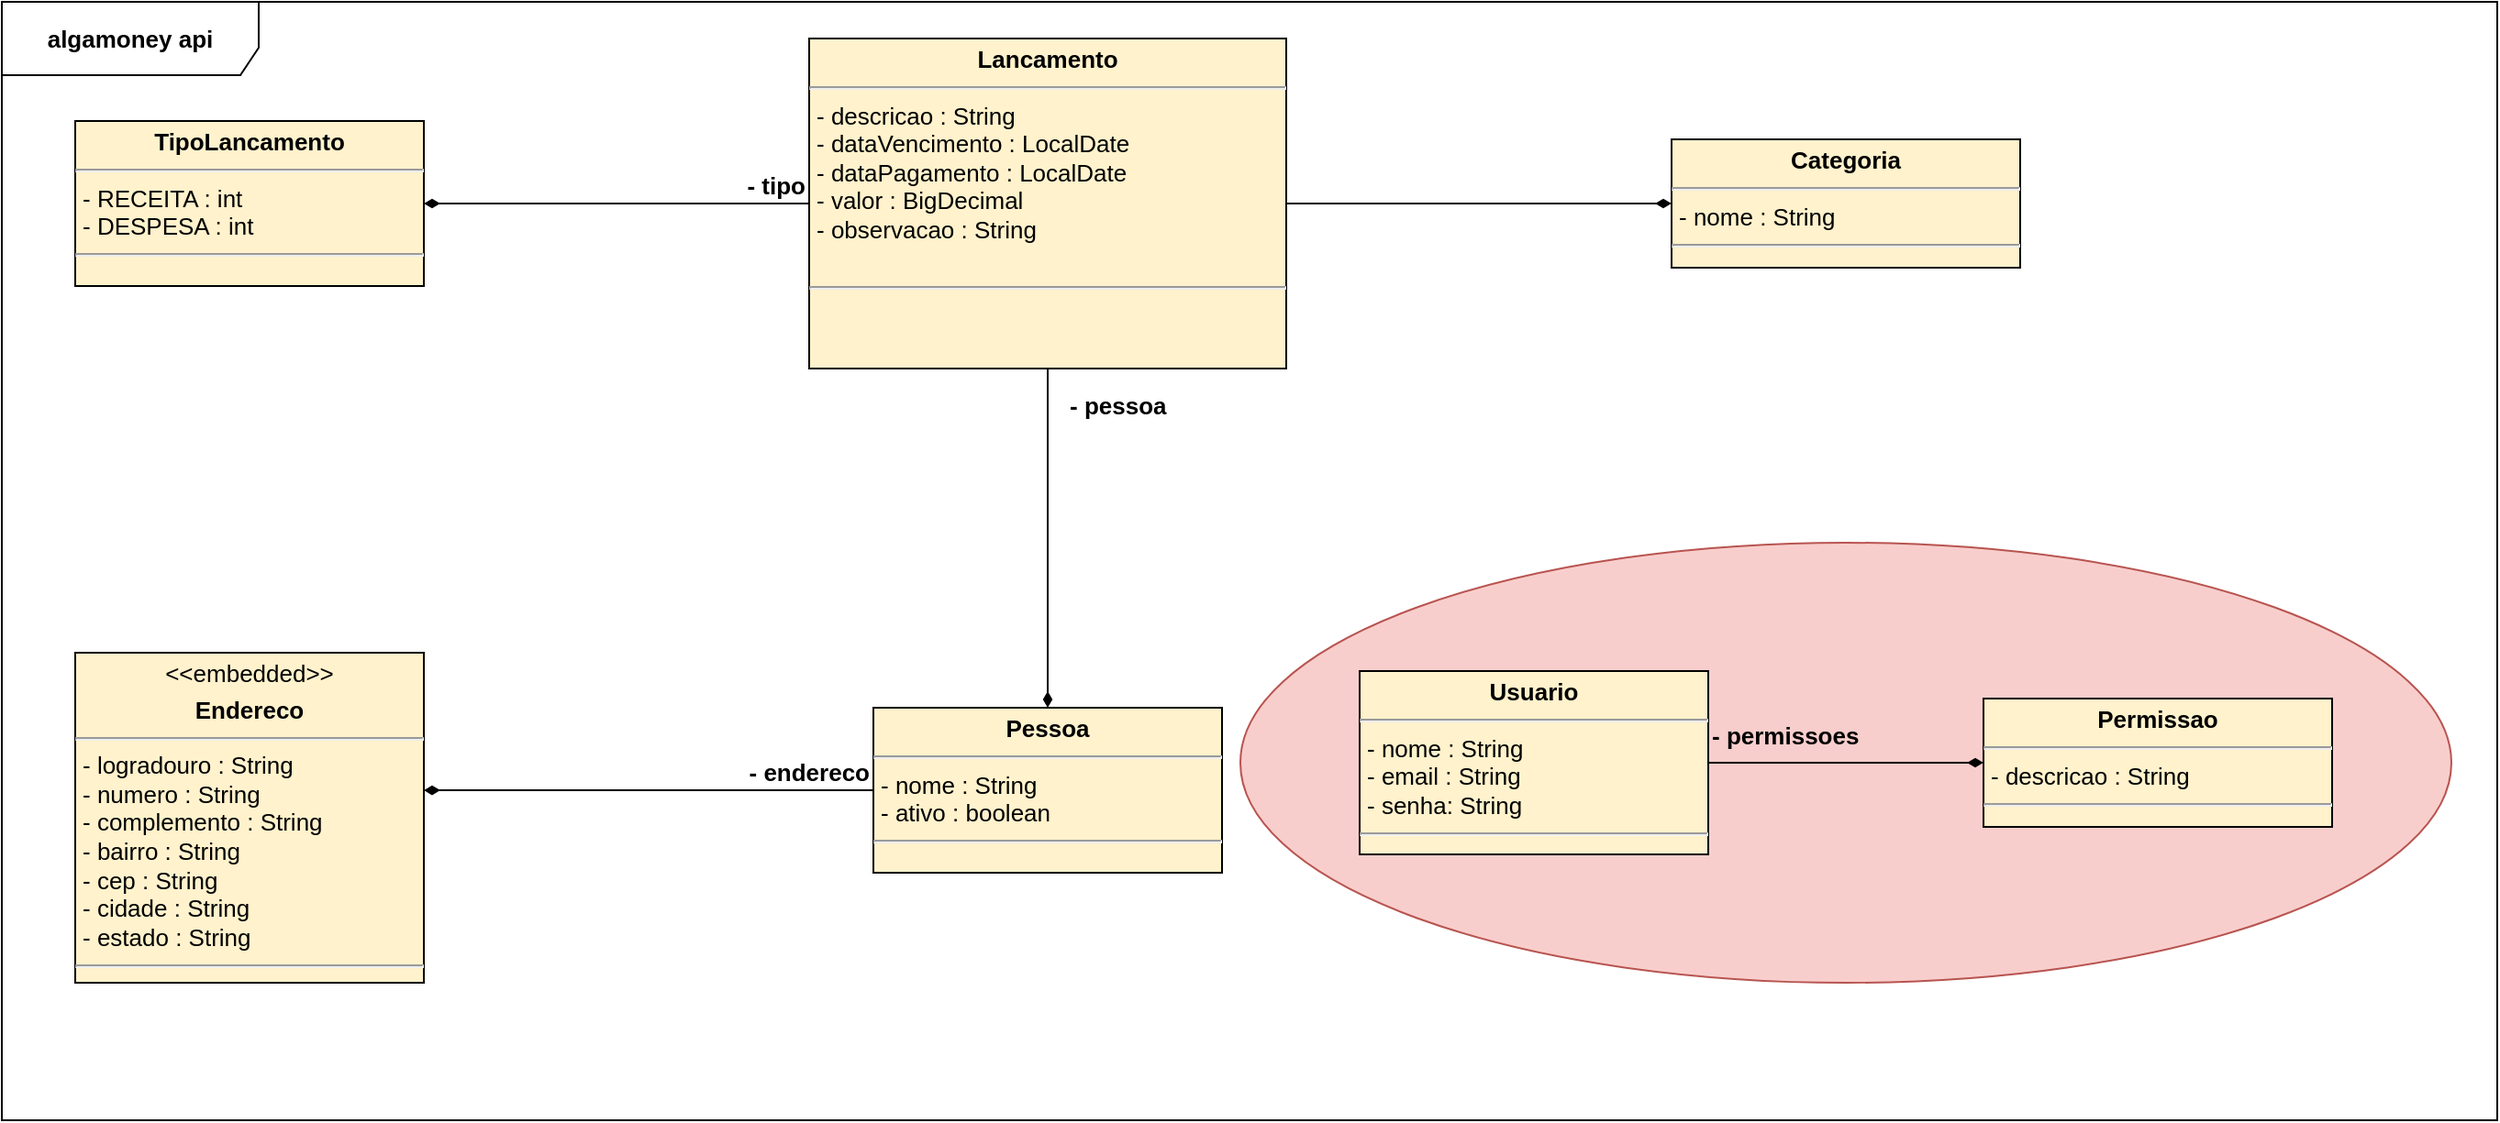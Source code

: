 <mxfile version="14.4.2" type="device"><diagram id="ncuHzBbxJ_5knfSoIQrn" name="Página-1"><mxGraphModel dx="2844" dy="1616" grid="1" gridSize="10" guides="1" tooltips="1" connect="1" arrows="1" fold="1" page="1" pageScale="1" pageWidth="827" pageHeight="1169" math="0" shadow="0"><root><mxCell id="0"/><mxCell id="1" parent="0"/><mxCell id="CHXhr2YtQ0jHyPZLbdqL-55" value="&lt;b&gt;algamoney api&lt;/b&gt;" style="shape=umlFrame;whiteSpace=wrap;html=1;rounded=0;shadow=0;glass=0;sketch=0;strokeColor=#000000;strokeWidth=1;fillColor=none;gradientColor=none;fontSize=13;align=center;width=140;height=40;" vertex="1" parent="1"><mxGeometry x="10" y="80" width="1360" height="610" as="geometry"/></mxCell><mxCell id="CHXhr2YtQ0jHyPZLbdqL-40" value="&lt;p style=&quot;margin: 4px 0px 0px; text-align: center; font-size: 13px;&quot;&gt;&lt;b style=&quot;font-size: 13px;&quot;&gt;Categoria&lt;/b&gt;&lt;/p&gt;&lt;hr style=&quot;font-size: 13px;&quot;&gt;&lt;p style=&quot;margin: 0px 0px 0px 4px; font-size: 13px;&quot;&gt;- nome : String&lt;br style=&quot;font-size: 13px;&quot;&gt;&lt;/p&gt;&lt;hr style=&quot;font-size: 13px;&quot;&gt;&lt;p style=&quot;margin: 0px 0px 0px 4px; font-size: 13px;&quot;&gt;&lt;br style=&quot;font-size: 13px;&quot;&gt;&lt;/p&gt;" style="verticalAlign=top;align=left;overflow=fill;fontSize=13;fontFamily=Helvetica;html=1;rounded=0;shadow=0;glass=0;sketch=0;strokeWidth=1;fillColor=#fff2cc;" vertex="1" parent="1"><mxGeometry x="920" y="155" width="190" height="70" as="geometry"/></mxCell><mxCell id="CHXhr2YtQ0jHyPZLbdqL-42" style="edgeStyle=orthogonalEdgeStyle;rounded=0;orthogonalLoop=1;jettySize=auto;html=1;endArrow=diamondThin;endFill=1;fontSize=13;" edge="1" parent="1" source="CHXhr2YtQ0jHyPZLbdqL-41" target="CHXhr2YtQ0jHyPZLbdqL-40"><mxGeometry relative="1" as="geometry"/></mxCell><mxCell id="CHXhr2YtQ0jHyPZLbdqL-48" style="edgeStyle=orthogonalEdgeStyle;rounded=0;orthogonalLoop=1;jettySize=auto;html=1;endArrow=diamondThin;endFill=1;fontSize=13;" edge="1" parent="1" source="CHXhr2YtQ0jHyPZLbdqL-41" target="CHXhr2YtQ0jHyPZLbdqL-45"><mxGeometry relative="1" as="geometry"/></mxCell><mxCell id="CHXhr2YtQ0jHyPZLbdqL-52" style="edgeStyle=orthogonalEdgeStyle;rounded=0;orthogonalLoop=1;jettySize=auto;html=1;endArrow=diamondThin;endFill=1;fontSize=13;" edge="1" parent="1" source="CHXhr2YtQ0jHyPZLbdqL-41" target="CHXhr2YtQ0jHyPZLbdqL-51"><mxGeometry relative="1" as="geometry"/></mxCell><mxCell id="CHXhr2YtQ0jHyPZLbdqL-41" value="&lt;p style=&quot;margin: 4px 0px 0px; text-align: center; font-size: 13px;&quot;&gt;&lt;b style=&quot;font-size: 13px;&quot;&gt;Lancamento&lt;/b&gt;&lt;/p&gt;&lt;hr style=&quot;font-size: 13px;&quot;&gt;&lt;p style=&quot;margin: 0px 0px 0px 4px; font-size: 13px;&quot;&gt;- descricao : String&lt;br style=&quot;font-size: 13px;&quot;&gt;&lt;/p&gt;&lt;p style=&quot;margin: 0px 0px 0px 4px; font-size: 13px;&quot;&gt;- dataVencimento : LocalDate&lt;/p&gt;&lt;p style=&quot;margin: 0px 0px 0px 4px; font-size: 13px;&quot;&gt;- dataPagamento : LocalDate&lt;/p&gt;&lt;p style=&quot;margin: 0px 0px 0px 4px; font-size: 13px;&quot;&gt;- valor : BigDecimal&lt;/p&gt;&lt;p style=&quot;margin: 0px 0px 0px 4px; font-size: 13px;&quot;&gt;- observacao : String&lt;/p&gt;&lt;p style=&quot;margin: 0px 0px 0px 4px; font-size: 13px;&quot;&gt;&lt;br style=&quot;font-size: 13px;&quot;&gt;&lt;/p&gt;&lt;hr style=&quot;font-size: 13px;&quot;&gt;&lt;p style=&quot;margin: 0px 0px 0px 4px; font-size: 13px;&quot;&gt;&lt;br style=&quot;font-size: 13px;&quot;&gt;&lt;/p&gt;" style="verticalAlign=top;align=left;overflow=fill;fontSize=13;fontFamily=Helvetica;html=1;rounded=0;shadow=0;glass=0;sketch=0;strokeWidth=1;fillColor=#fff2cc;horizontal=1;spacingTop=0;" vertex="1" parent="1"><mxGeometry x="450" y="100" width="260" height="180" as="geometry"/></mxCell><mxCell id="CHXhr2YtQ0jHyPZLbdqL-47" style="edgeStyle=orthogonalEdgeStyle;rounded=0;orthogonalLoop=1;jettySize=auto;html=1;entryX=1;entryY=0.417;entryDx=0;entryDy=0;entryPerimeter=0;endArrow=diamondThin;endFill=1;fontSize=13;" edge="1" parent="1" source="CHXhr2YtQ0jHyPZLbdqL-45" target="CHXhr2YtQ0jHyPZLbdqL-46"><mxGeometry relative="1" as="geometry"/></mxCell><mxCell id="CHXhr2YtQ0jHyPZLbdqL-45" value="&lt;p style=&quot;margin: 4px 0px 0px ; text-align: center ; font-size: 13px&quot;&gt;&lt;b style=&quot;font-size: 13px&quot;&gt;Pessoa&lt;/b&gt;&lt;/p&gt;&lt;hr style=&quot;font-size: 13px&quot;&gt;&lt;p style=&quot;margin: 0px 0px 0px 4px ; font-size: 13px&quot;&gt;- nome : String&lt;br style=&quot;font-size: 13px&quot;&gt;&lt;/p&gt;&lt;p style=&quot;margin: 0px 0px 0px 4px ; font-size: 13px&quot;&gt;- ativo : boolean&lt;/p&gt;&lt;hr style=&quot;font-size: 13px&quot;&gt;&lt;p style=&quot;margin: 0px 0px 0px 4px ; font-size: 13px&quot;&gt;&lt;br style=&quot;font-size: 13px&quot;&gt;&lt;/p&gt;" style="verticalAlign=top;align=left;overflow=fill;fontSize=13;fontFamily=Helvetica;html=1;rounded=0;shadow=0;glass=0;sketch=0;strokeWidth=1;fillColor=#fff2cc;" vertex="1" parent="1"><mxGeometry x="485" y="465" width="190" height="90" as="geometry"/></mxCell><mxCell id="CHXhr2YtQ0jHyPZLbdqL-46" value="&lt;p style=&quot;margin: 4px 0px 0px ; text-align: center ; font-size: 13px&quot;&gt;&lt;span style=&quot;font-size: 13px&quot;&gt;&amp;lt;&amp;lt;embedded&amp;gt;&amp;gt;&lt;/span&gt;&lt;/p&gt;&lt;p style=&quot;margin: 4px 0px 0px ; text-align: center ; font-size: 13px&quot;&gt;&lt;b style=&quot;font-size: 13px&quot;&gt;Endereco&lt;/b&gt;&lt;/p&gt;&lt;hr style=&quot;font-size: 13px&quot;&gt;&lt;p style=&quot;margin: 0px 0px 0px 4px ; font-size: 13px&quot;&gt;- logradouro : String&lt;br style=&quot;font-size: 13px&quot;&gt;&lt;/p&gt;&lt;p style=&quot;margin: 0px 0px 0px 4px ; font-size: 13px&quot;&gt;- numero : String&lt;/p&gt;&lt;p style=&quot;margin: 0px 0px 0px 4px ; font-size: 13px&quot;&gt;- complemento : String&lt;/p&gt;&lt;p style=&quot;margin: 0px 0px 0px 4px ; font-size: 13px&quot;&gt;- bairro : String&lt;/p&gt;&lt;p style=&quot;margin: 0px 0px 0px 4px ; font-size: 13px&quot;&gt;- cep : String&lt;/p&gt;&lt;p style=&quot;margin: 0px 0px 0px 4px ; font-size: 13px&quot;&gt;- cidade : String&lt;/p&gt;&lt;p style=&quot;margin: 0px 0px 0px 4px ; font-size: 13px&quot;&gt;- estado : String&lt;/p&gt;&lt;hr style=&quot;font-size: 13px&quot;&gt;&lt;p style=&quot;margin: 0px 0px 0px 4px ; font-size: 13px&quot;&gt;&lt;br style=&quot;font-size: 13px&quot;&gt;&lt;/p&gt;" style="verticalAlign=top;align=left;overflow=fill;fontSize=13;fontFamily=Helvetica;html=1;rounded=0;shadow=0;glass=0;sketch=0;strokeWidth=1;fillColor=#fff2cc;" vertex="1" parent="1"><mxGeometry x="50" y="435" width="190" height="180" as="geometry"/></mxCell><mxCell id="CHXhr2YtQ0jHyPZLbdqL-39" value="" style="ellipse;whiteSpace=wrap;html=1;rounded=0;shadow=0;glass=0;sketch=0;strokeColor=#b85450;strokeWidth=1;fillColor=#f8cecc;align=left;" vertex="1" parent="1"><mxGeometry x="685" y="375" width="660" height="240" as="geometry"/></mxCell><mxCell id="CHXhr2YtQ0jHyPZLbdqL-34" value="&lt;p style=&quot;margin: 4px 0px 0px; text-align: center; font-size: 13px;&quot;&gt;&lt;b style=&quot;font-size: 13px;&quot;&gt;Usuario&lt;/b&gt;&lt;/p&gt;&lt;hr style=&quot;font-size: 13px;&quot;&gt;&lt;p style=&quot;margin: 0px 0px 0px 4px; font-size: 13px;&quot;&gt;- nome : String&lt;br style=&quot;font-size: 13px;&quot;&gt;- email : String&lt;/p&gt;&lt;p style=&quot;margin: 0px 0px 0px 4px; font-size: 13px;&quot;&gt;- senha: String&lt;/p&gt;&lt;hr style=&quot;font-size: 13px;&quot;&gt;&lt;p style=&quot;margin: 0px 0px 0px 4px; font-size: 13px;&quot;&gt;&lt;br style=&quot;font-size: 13px;&quot;&gt;&lt;/p&gt;" style="verticalAlign=top;align=left;overflow=fill;fontSize=13;fontFamily=Helvetica;html=1;rounded=0;shadow=0;glass=0;sketch=0;strokeWidth=1;fillColor=#fff2cc;" vertex="1" parent="1"><mxGeometry x="750" y="445" width="190" height="100" as="geometry"/></mxCell><mxCell id="CHXhr2YtQ0jHyPZLbdqL-35" value="&lt;p style=&quot;margin: 4px 0px 0px; text-align: center; font-size: 13px;&quot;&gt;&lt;b style=&quot;font-size: 13px;&quot;&gt;Permissao&lt;/b&gt;&lt;/p&gt;&lt;hr style=&quot;font-size: 13px;&quot;&gt;&lt;p style=&quot;margin: 0px 0px 0px 4px; font-size: 13px;&quot;&gt;- descricao : String&lt;br style=&quot;font-size: 13px;&quot;&gt;&lt;/p&gt;&lt;hr style=&quot;font-size: 13px;&quot;&gt;&lt;p style=&quot;margin: 0px 0px 0px 4px; font-size: 13px;&quot;&gt;&lt;br style=&quot;font-size: 13px;&quot;&gt;&lt;/p&gt;" style="verticalAlign=top;align=left;overflow=fill;fontSize=13;fontFamily=Helvetica;html=1;rounded=0;shadow=0;glass=0;sketch=0;strokeWidth=1;fillColor=#fff2cc;" vertex="1" parent="1"><mxGeometry x="1090" y="460" width="190" height="70" as="geometry"/></mxCell><mxCell id="CHXhr2YtQ0jHyPZLbdqL-36" style="edgeStyle=orthogonalEdgeStyle;rounded=0;orthogonalLoop=1;jettySize=auto;html=1;entryX=0;entryY=0.5;entryDx=0;entryDy=0;endArrow=diamondThin;endFill=1;" edge="1" parent="1" source="CHXhr2YtQ0jHyPZLbdqL-34" target="CHXhr2YtQ0jHyPZLbdqL-35"><mxGeometry x="750" y="380" as="geometry"/></mxCell><mxCell id="CHXhr2YtQ0jHyPZLbdqL-37" value="- permissoes" style="text;html=1;strokeColor=none;fillColor=none;align=left;verticalAlign=middle;whiteSpace=wrap;rounded=0;shadow=0;glass=0;sketch=0;fontStyle=1;fontSize=13;" vertex="1" parent="1"><mxGeometry x="940" y="470" width="120" height="20" as="geometry"/></mxCell><mxCell id="CHXhr2YtQ0jHyPZLbdqL-49" value="- pessoa" style="text;html=1;strokeColor=none;fillColor=none;align=left;verticalAlign=middle;whiteSpace=wrap;rounded=0;shadow=0;glass=0;sketch=0;fontStyle=1;fontSize=13;" vertex="1" parent="1"><mxGeometry x="590" y="290" width="120" height="20" as="geometry"/></mxCell><mxCell id="CHXhr2YtQ0jHyPZLbdqL-50" value="- endereco" style="text;html=1;strokeColor=none;fillColor=none;align=right;verticalAlign=middle;whiteSpace=wrap;rounded=0;shadow=0;glass=0;sketch=0;fontStyle=1;fontSize=13;" vertex="1" parent="1"><mxGeometry x="405" y="490" width="80" height="20" as="geometry"/></mxCell><mxCell id="CHXhr2YtQ0jHyPZLbdqL-51" value="&lt;p style=&quot;margin: 4px 0px 0px ; text-align: center ; font-size: 13px&quot;&gt;&lt;b style=&quot;font-size: 13px&quot;&gt;TipoLancamento&lt;/b&gt;&lt;/p&gt;&lt;hr style=&quot;font-size: 13px&quot;&gt;&lt;p style=&quot;margin: 0px 0px 0px 4px ; font-size: 13px&quot;&gt;- RECEITA : int&lt;br style=&quot;font-size: 13px&quot;&gt;&lt;/p&gt;&lt;p style=&quot;margin: 0px 0px 0px 4px ; font-size: 13px&quot;&gt;- DESPESA : int&lt;/p&gt;&lt;hr style=&quot;font-size: 13px&quot;&gt;&lt;p style=&quot;margin: 0px 0px 0px 4px ; font-size: 13px&quot;&gt;&lt;br style=&quot;font-size: 13px&quot;&gt;&lt;/p&gt;" style="verticalAlign=top;align=left;overflow=fill;fontSize=13;fontFamily=Helvetica;html=1;rounded=0;shadow=0;glass=0;sketch=0;strokeWidth=1;fillColor=#fff2cc;" vertex="1" parent="1"><mxGeometry x="50" y="145" width="190" height="90" as="geometry"/></mxCell><mxCell id="CHXhr2YtQ0jHyPZLbdqL-54" value="- tipo" style="text;html=1;strokeColor=none;fillColor=none;align=right;verticalAlign=middle;whiteSpace=wrap;rounded=0;shadow=0;glass=0;sketch=0;fontStyle=1;fontSize=13;" vertex="1" parent="1"><mxGeometry x="370" y="170" width="80" height="20" as="geometry"/></mxCell></root></mxGraphModel></diagram></mxfile>